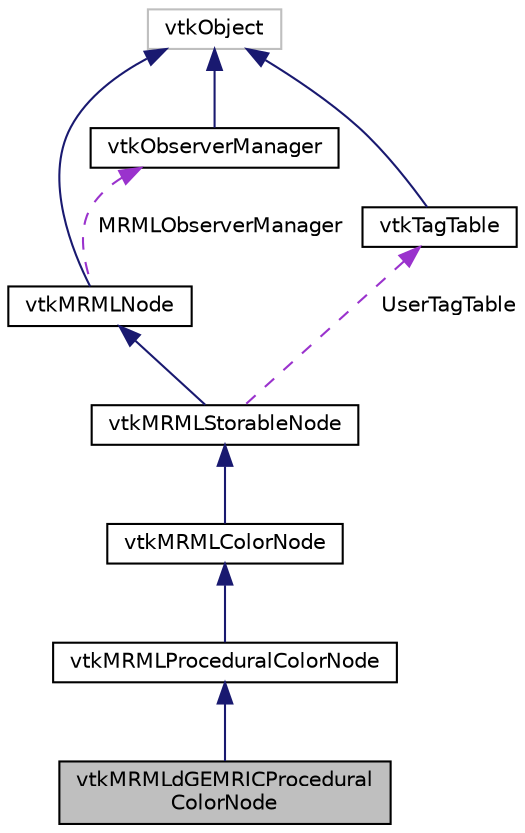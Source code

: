digraph "vtkMRMLdGEMRICProceduralColorNode"
{
  bgcolor="transparent";
  edge [fontname="Helvetica",fontsize="10",labelfontname="Helvetica",labelfontsize="10"];
  node [fontname="Helvetica",fontsize="10",shape=record];
  Node6 [label="vtkMRMLdGEMRICProcedural\lColorNode",height=0.2,width=0.4,color="black", fillcolor="grey75", style="filled", fontcolor="black"];
  Node7 -> Node6 [dir="back",color="midnightblue",fontsize="10",style="solid",fontname="Helvetica"];
  Node7 [label="vtkMRMLProceduralColorNode",height=0.2,width=0.4,color="black",URL="$classvtkMRMLProceduralColorNode.html",tooltip="MRML node to represent procedurally defined color information. "];
  Node8 -> Node7 [dir="back",color="midnightblue",fontsize="10",style="solid",fontname="Helvetica"];
  Node8 [label="vtkMRMLColorNode",height=0.2,width=0.4,color="black",URL="$classvtkMRMLColorNode.html",tooltip="Abstract MRML node to represent color information. "];
  Node9 -> Node8 [dir="back",color="midnightblue",fontsize="10",style="solid",fontname="Helvetica"];
  Node9 [label="vtkMRMLStorableNode",height=0.2,width=0.4,color="black",URL="$classvtkMRMLStorableNode.html",tooltip="MRML node to represent a 3D surface model. "];
  Node10 -> Node9 [dir="back",color="midnightblue",fontsize="10",style="solid",fontname="Helvetica"];
  Node10 [label="vtkMRMLNode",height=0.2,width=0.4,color="black",URL="$classvtkMRMLNode.html",tooltip="Abstract Superclass for all specific types of MRML nodes. "];
  Node11 -> Node10 [dir="back",color="midnightblue",fontsize="10",style="solid",fontname="Helvetica"];
  Node11 [label="vtkObject",height=0.2,width=0.4,color="grey75"];
  Node12 -> Node10 [dir="back",color="darkorchid3",fontsize="10",style="dashed",label=" MRMLObserverManager" ,fontname="Helvetica"];
  Node12 [label="vtkObserverManager",height=0.2,width=0.4,color="black",URL="$classvtkObserverManager.html",tooltip="Manages adding and deleting of obserevers with events. "];
  Node11 -> Node12 [dir="back",color="midnightblue",fontsize="10",style="solid",fontname="Helvetica"];
  Node13 -> Node9 [dir="back",color="darkorchid3",fontsize="10",style="dashed",label=" UserTagTable" ,fontname="Helvetica"];
  Node13 [label="vtkTagTable",height=0.2,width=0.4,color="black",URL="$classvtkTagTable.html"];
  Node11 -> Node13 [dir="back",color="midnightblue",fontsize="10",style="solid",fontname="Helvetica"];
}
